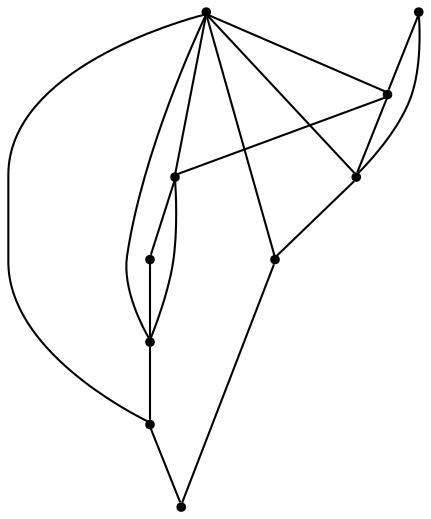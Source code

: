 graph {
  node [shape=point,comment="{\"directed\":false,\"doi\":\"10.1007/3-540-37623-2_17\",\"figure\":\"2\"}"]

  v0 [pos="929.2529002320185,981.416778564453"]
  v1 [pos="929.2529002320184,868.9167785644531"]
  v2 [pos="854.245939675174,1056.4167785644531"]
  v3 [pos="779.2389791183294,981.416778564453"]
  v4 [pos="704.2320185614848,1056.4167785644531"]
  v5 [pos="704.2320185614849,868.9167785644531"]
  v6 [pos="816.7424593967517,868.9167785644531"]
  v7 [pos="779.2389791183294,1131.4167785644531"]
  v8 [pos="629.225010316499,981.416778564453"]
  v9 [pos="591.7215300380768,868.9167785644531"]

  v0 -- v1 [id="-1",pos="929.2529002320185,981.416778564453 929.2529002320184,868.9167785644531 929.2529002320184,868.9167785644531 929.2529002320184,868.9167785644531"]
  v4 -- v2 [id="-5",pos="704.2320185614848,1056.4167785644531 854.245939675174,1056.4167785644531 854.245939675174,1056.4167785644531 854.245939675174,1056.4167785644531"]
  v8 -- v3 [id="-8",pos="629.225010316499,981.416778564453 779.2389791183294,981.416778564453 779.2389791183294,981.416778564453 779.2389791183294,981.416778564453"]
  v3 -- v0 [id="-9",pos="779.2389791183294,981.416778564453 929.2529002320185,981.416778564453 929.2529002320185,981.416778564453 929.2529002320185,981.416778564453"]
  v9 -- v5 [id="-12",pos="591.7215300380768,868.9167785644531 704.2320185614849,868.9167785644531 704.2320185614849,868.9167785644531 704.2320185614849,868.9167785644531"]
  v5 -- v6 [id="-13",pos="704.2320185614849,868.9167785644531 816.7424593967517,868.9167785644531 816.7424593967517,868.9167785644531 816.7424593967517,868.9167785644531"]
  v6 -- v1 [id="-14",pos="816.7424593967517,868.9167785644531 929.2529002320184,868.9167785644531 929.2529002320184,868.9167785644531 929.2529002320184,868.9167785644531"]
  v8 -- v9 [id="-16",pos="629.225010316499,981.416778564453 591.7215300380768,868.9167785644531 591.7215300380768,868.9167785644531 591.7215300380768,868.9167785644531"]
  v8 -- v5 [id="-17",pos="629.225010316499,981.416778564453 704.2320185614849,868.9167785644531 704.2320185614849,868.9167785644531 704.2320185614849,868.9167785644531"]
  v4 -- v8 [id="-18",pos="704.2320185614848,1056.4167785644531 629.225010316499,981.416778564453 629.225010316499,981.416778564453 629.225010316499,981.416778564453"]
  v7 -- v2 [id="-19",pos="779.2389791183294,1131.4167785644531 854.245939675174,1056.4167785644531 854.245939675174,1056.4167785644531 854.245939675174,1056.4167785644531"]
  v2 -- v0 [id="-20",pos="854.245939675174,1056.4167785644531 929.2529002320185,981.416778564453 929.2529002320185,981.416778564453 929.2529002320185,981.416778564453"]
  v7 -- v4 [id="-21",pos="779.2389791183294,1131.4167785644531 704.2320185614848,1056.4167785644531 704.2320185614848,1056.4167785644531 704.2320185614848,1056.4167785644531"]
  v3 -- v6 [id="-22",pos="779.2389791183294,981.416778564453 816.7424593967517,868.9167785644531 816.7424593967517,868.9167785644531 816.7424593967517,868.9167785644531"]
  v3 -- v5 [id="-23",pos="779.2389791183294,981.416778564453 704.2320185614849,868.9167785644531 704.2320185614849,868.9167785644531 704.2320185614849,868.9167785644531"]
  v3 -- v4 [id="-24",pos="779.2389791183294,981.416778564453 704.2320185614848,1056.4167785644531 704.2320185614848,1056.4167785644531 704.2320185614848,1056.4167785644531"]
  v2 -- v3 [id="-27",pos="854.245939675174,1056.4167785644531 779.2389791183294,981.416778564453 779.2389791183294,981.416778564453 779.2389791183294,981.416778564453"]
}